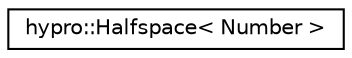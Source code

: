 digraph "Graphical Class Hierarchy"
{
  edge [fontname="Helvetica",fontsize="10",labelfontname="Helvetica",labelfontsize="10"];
  node [fontname="Helvetica",fontsize="10",shape=record];
  rankdir="LR";
  Node0 [label="hypro::Halfspace\< Number \>",height=0.2,width=0.4,color="black", fillcolor="white", style="filled",URL="$classhypro_1_1Halfspace.html",tooltip="Forward declaration of class Halfspace. "];
}
